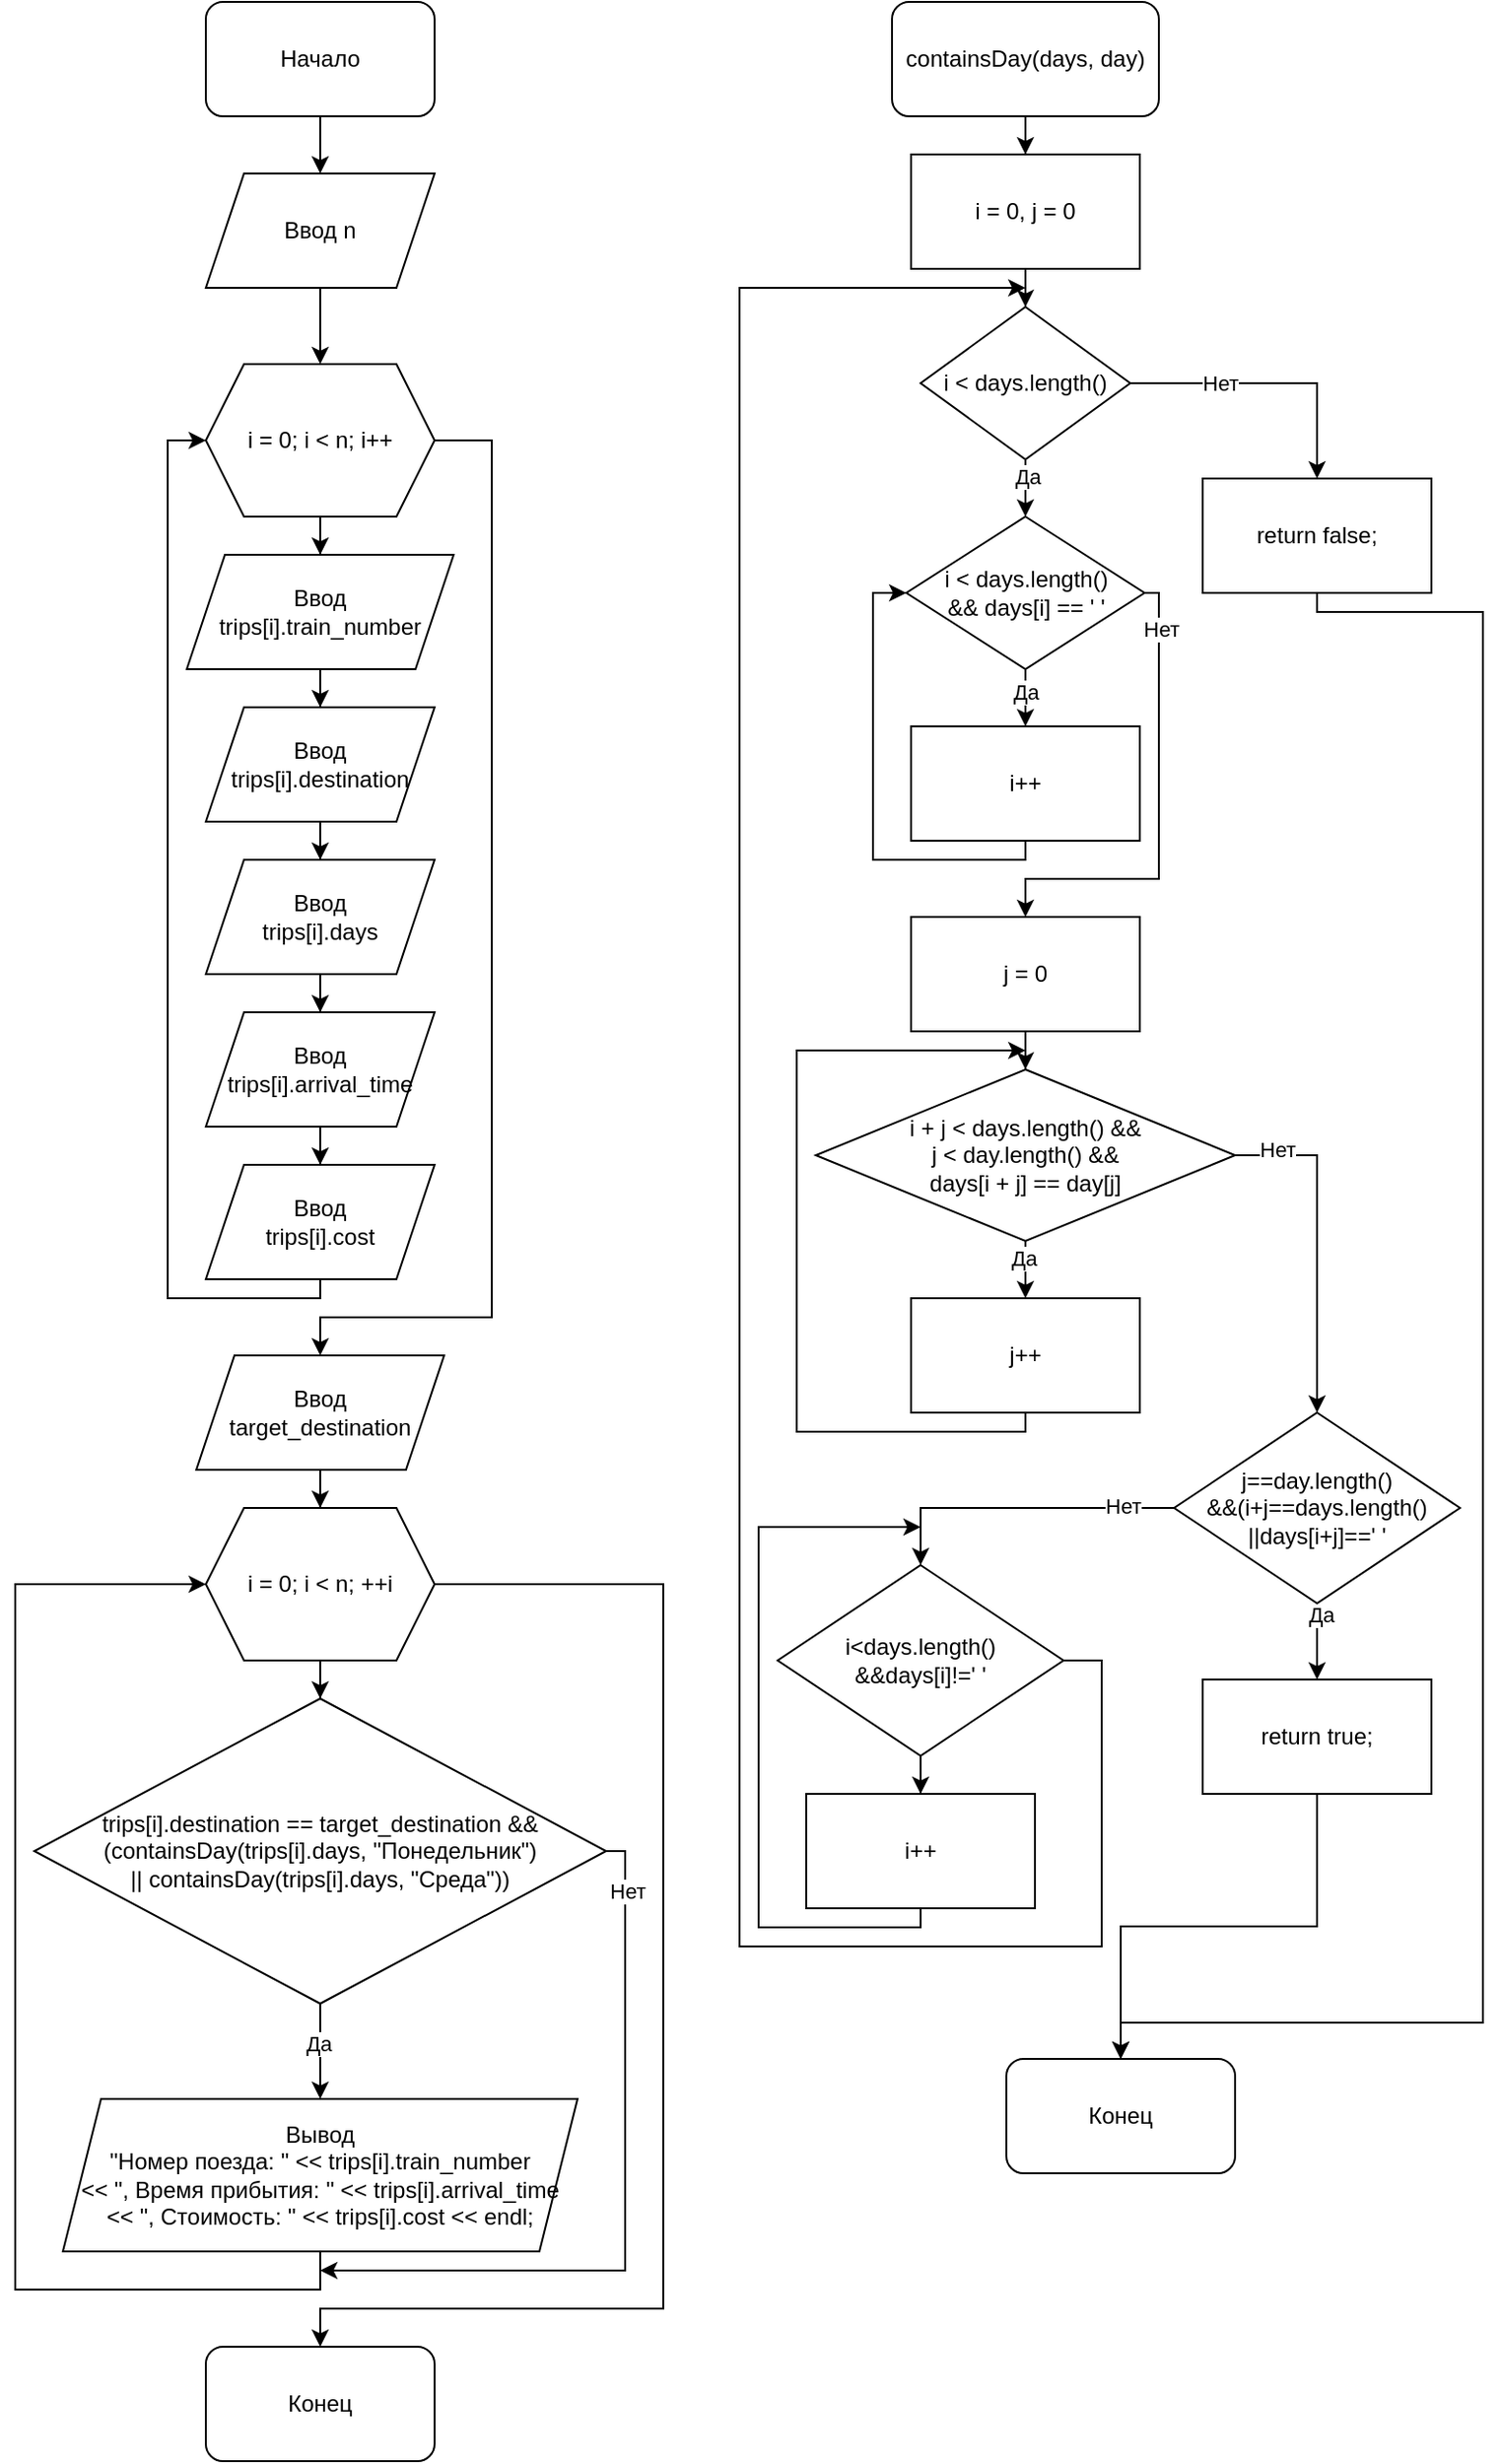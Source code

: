 <mxfile version="25.0.3">
  <diagram id="C5RBs43oDa-KdzZeNtuy" name="Page-1">
    <mxGraphModel dx="2049" dy="1130" grid="1" gridSize="10" guides="1" tooltips="1" connect="1" arrows="1" fold="1" page="1" pageScale="1" pageWidth="827" pageHeight="1169" math="0" shadow="0">
      <root>
        <mxCell id="WIyWlLk6GJQsqaUBKTNV-0" />
        <mxCell id="WIyWlLk6GJQsqaUBKTNV-1" parent="WIyWlLk6GJQsqaUBKTNV-0" />
        <mxCell id="8b6S8IfFURN-AYWfldSS-2" style="edgeStyle=orthogonalEdgeStyle;rounded=0;orthogonalLoop=1;jettySize=auto;html=1;entryX=0.5;entryY=0;entryDx=0;entryDy=0;" edge="1" parent="WIyWlLk6GJQsqaUBKTNV-1" source="8b6S8IfFURN-AYWfldSS-0" target="8b6S8IfFURN-AYWfldSS-1">
          <mxGeometry relative="1" as="geometry" />
        </mxCell>
        <mxCell id="8b6S8IfFURN-AYWfldSS-0" value="Начало" style="rounded=1;whiteSpace=wrap;html=1;" vertex="1" parent="WIyWlLk6GJQsqaUBKTNV-1">
          <mxGeometry x="110" y="130" width="120" height="60" as="geometry" />
        </mxCell>
        <mxCell id="8b6S8IfFURN-AYWfldSS-4" style="edgeStyle=orthogonalEdgeStyle;rounded=0;orthogonalLoop=1;jettySize=auto;html=1;entryX=0.5;entryY=0;entryDx=0;entryDy=0;" edge="1" parent="WIyWlLk6GJQsqaUBKTNV-1" source="8b6S8IfFURN-AYWfldSS-1" target="8b6S8IfFURN-AYWfldSS-3">
          <mxGeometry relative="1" as="geometry" />
        </mxCell>
        <mxCell id="8b6S8IfFURN-AYWfldSS-1" value="Ввод n" style="shape=parallelogram;perimeter=parallelogramPerimeter;whiteSpace=wrap;html=1;fixedSize=1;" vertex="1" parent="WIyWlLk6GJQsqaUBKTNV-1">
          <mxGeometry x="110" y="220" width="120" height="60" as="geometry" />
        </mxCell>
        <mxCell id="8b6S8IfFURN-AYWfldSS-9" style="edgeStyle=orthogonalEdgeStyle;rounded=0;orthogonalLoop=1;jettySize=auto;html=1;entryX=0.5;entryY=0;entryDx=0;entryDy=0;" edge="1" parent="WIyWlLk6GJQsqaUBKTNV-1" source="8b6S8IfFURN-AYWfldSS-3" target="8b6S8IfFURN-AYWfldSS-8">
          <mxGeometry relative="1" as="geometry" />
        </mxCell>
        <mxCell id="8b6S8IfFURN-AYWfldSS-22" style="edgeStyle=orthogonalEdgeStyle;rounded=0;orthogonalLoop=1;jettySize=auto;html=1;entryX=0.5;entryY=0;entryDx=0;entryDy=0;" edge="1" parent="WIyWlLk6GJQsqaUBKTNV-1" source="8b6S8IfFURN-AYWfldSS-3" target="8b6S8IfFURN-AYWfldSS-21">
          <mxGeometry relative="1" as="geometry">
            <Array as="points">
              <mxPoint x="260" y="360" />
              <mxPoint x="260" y="820" />
              <mxPoint x="170" y="820" />
            </Array>
          </mxGeometry>
        </mxCell>
        <mxCell id="8b6S8IfFURN-AYWfldSS-3" value="i = 0; i &amp;lt; n; i++" style="shape=hexagon;perimeter=hexagonPerimeter2;whiteSpace=wrap;html=1;fixedSize=1;" vertex="1" parent="WIyWlLk6GJQsqaUBKTNV-1">
          <mxGeometry x="110" y="320" width="120" height="80" as="geometry" />
        </mxCell>
        <mxCell id="8b6S8IfFURN-AYWfldSS-11" style="edgeStyle=orthogonalEdgeStyle;rounded=0;orthogonalLoop=1;jettySize=auto;html=1;entryX=0.5;entryY=0;entryDx=0;entryDy=0;" edge="1" parent="WIyWlLk6GJQsqaUBKTNV-1" source="8b6S8IfFURN-AYWfldSS-8" target="8b6S8IfFURN-AYWfldSS-10">
          <mxGeometry relative="1" as="geometry" />
        </mxCell>
        <mxCell id="8b6S8IfFURN-AYWfldSS-8" value="Ввод&lt;div&gt;trips[i].train_number&lt;/div&gt;" style="shape=parallelogram;perimeter=parallelogramPerimeter;whiteSpace=wrap;html=1;fixedSize=1;" vertex="1" parent="WIyWlLk6GJQsqaUBKTNV-1">
          <mxGeometry x="100" y="420" width="140" height="60" as="geometry" />
        </mxCell>
        <mxCell id="8b6S8IfFURN-AYWfldSS-13" style="edgeStyle=orthogonalEdgeStyle;rounded=0;orthogonalLoop=1;jettySize=auto;html=1;entryX=0.5;entryY=0;entryDx=0;entryDy=0;" edge="1" parent="WIyWlLk6GJQsqaUBKTNV-1" source="8b6S8IfFURN-AYWfldSS-10" target="8b6S8IfFURN-AYWfldSS-12">
          <mxGeometry relative="1" as="geometry" />
        </mxCell>
        <mxCell id="8b6S8IfFURN-AYWfldSS-10" value="Ввод&lt;div&gt;trips[i].destination&lt;/div&gt;" style="shape=parallelogram;perimeter=parallelogramPerimeter;whiteSpace=wrap;html=1;fixedSize=1;" vertex="1" parent="WIyWlLk6GJQsqaUBKTNV-1">
          <mxGeometry x="110" y="500" width="120" height="60" as="geometry" />
        </mxCell>
        <mxCell id="8b6S8IfFURN-AYWfldSS-15" style="edgeStyle=orthogonalEdgeStyle;rounded=0;orthogonalLoop=1;jettySize=auto;html=1;entryX=0.5;entryY=0;entryDx=0;entryDy=0;" edge="1" parent="WIyWlLk6GJQsqaUBKTNV-1" source="8b6S8IfFURN-AYWfldSS-12" target="8b6S8IfFURN-AYWfldSS-14">
          <mxGeometry relative="1" as="geometry" />
        </mxCell>
        <mxCell id="8b6S8IfFURN-AYWfldSS-12" value="Ввод&lt;div&gt;trips[i].days&lt;/div&gt;" style="shape=parallelogram;perimeter=parallelogramPerimeter;whiteSpace=wrap;html=1;fixedSize=1;" vertex="1" parent="WIyWlLk6GJQsqaUBKTNV-1">
          <mxGeometry x="110" y="580" width="120" height="60" as="geometry" />
        </mxCell>
        <mxCell id="8b6S8IfFURN-AYWfldSS-17" value="" style="edgeStyle=orthogonalEdgeStyle;rounded=0;orthogonalLoop=1;jettySize=auto;html=1;" edge="1" parent="WIyWlLk6GJQsqaUBKTNV-1" source="8b6S8IfFURN-AYWfldSS-14" target="8b6S8IfFURN-AYWfldSS-16">
          <mxGeometry relative="1" as="geometry" />
        </mxCell>
        <mxCell id="8b6S8IfFURN-AYWfldSS-14" value="Ввод&lt;div&gt;trips[i].arrival_time&lt;/div&gt;" style="shape=parallelogram;perimeter=parallelogramPerimeter;whiteSpace=wrap;html=1;fixedSize=1;" vertex="1" parent="WIyWlLk6GJQsqaUBKTNV-1">
          <mxGeometry x="110" y="660" width="120" height="60" as="geometry" />
        </mxCell>
        <mxCell id="8b6S8IfFURN-AYWfldSS-18" style="edgeStyle=orthogonalEdgeStyle;rounded=0;orthogonalLoop=1;jettySize=auto;html=1;entryX=0;entryY=0.5;entryDx=0;entryDy=0;" edge="1" parent="WIyWlLk6GJQsqaUBKTNV-1" source="8b6S8IfFURN-AYWfldSS-16" target="8b6S8IfFURN-AYWfldSS-3">
          <mxGeometry relative="1" as="geometry">
            <Array as="points">
              <mxPoint x="170" y="810" />
              <mxPoint x="90" y="810" />
              <mxPoint x="90" y="360" />
            </Array>
          </mxGeometry>
        </mxCell>
        <mxCell id="8b6S8IfFURN-AYWfldSS-16" value="Ввод&lt;div&gt;trips[i].cost&lt;/div&gt;" style="shape=parallelogram;perimeter=parallelogramPerimeter;whiteSpace=wrap;html=1;fixedSize=1;" vertex="1" parent="WIyWlLk6GJQsqaUBKTNV-1">
          <mxGeometry x="110" y="740" width="120" height="60" as="geometry" />
        </mxCell>
        <mxCell id="8b6S8IfFURN-AYWfldSS-24" style="edgeStyle=orthogonalEdgeStyle;rounded=0;orthogonalLoop=1;jettySize=auto;html=1;entryX=0.5;entryY=0;entryDx=0;entryDy=0;" edge="1" parent="WIyWlLk6GJQsqaUBKTNV-1" source="8b6S8IfFURN-AYWfldSS-21" target="8b6S8IfFURN-AYWfldSS-23">
          <mxGeometry relative="1" as="geometry" />
        </mxCell>
        <mxCell id="8b6S8IfFURN-AYWfldSS-21" value="Ввод&lt;div&gt;target_destination&lt;/div&gt;" style="shape=parallelogram;perimeter=parallelogramPerimeter;whiteSpace=wrap;html=1;fixedSize=1;" vertex="1" parent="WIyWlLk6GJQsqaUBKTNV-1">
          <mxGeometry x="105" y="840" width="130" height="60" as="geometry" />
        </mxCell>
        <mxCell id="8b6S8IfFURN-AYWfldSS-26" style="edgeStyle=orthogonalEdgeStyle;rounded=0;orthogonalLoop=1;jettySize=auto;html=1;entryX=0.5;entryY=0;entryDx=0;entryDy=0;" edge="1" parent="WIyWlLk6GJQsqaUBKTNV-1" source="8b6S8IfFURN-AYWfldSS-23" target="8b6S8IfFURN-AYWfldSS-25">
          <mxGeometry relative="1" as="geometry" />
        </mxCell>
        <mxCell id="8b6S8IfFURN-AYWfldSS-33" style="edgeStyle=orthogonalEdgeStyle;rounded=0;orthogonalLoop=1;jettySize=auto;html=1;exitX=1;exitY=0.5;exitDx=0;exitDy=0;" edge="1" parent="WIyWlLk6GJQsqaUBKTNV-1" source="8b6S8IfFURN-AYWfldSS-25">
          <mxGeometry relative="1" as="geometry">
            <mxPoint x="170" y="1320" as="targetPoint" />
            <Array as="points">
              <mxPoint x="330" y="1100" />
              <mxPoint x="330" y="1320" />
            </Array>
          </mxGeometry>
        </mxCell>
        <mxCell id="8b6S8IfFURN-AYWfldSS-34" value="Нет" style="edgeLabel;html=1;align=center;verticalAlign=middle;resizable=0;points=[];" vertex="1" connectable="0" parent="8b6S8IfFURN-AYWfldSS-33">
          <mxGeometry x="-0.84" y="1" relative="1" as="geometry">
            <mxPoint as="offset" />
          </mxGeometry>
        </mxCell>
        <mxCell id="8b6S8IfFURN-AYWfldSS-36" style="edgeStyle=orthogonalEdgeStyle;rounded=0;orthogonalLoop=1;jettySize=auto;html=1;entryX=0.5;entryY=0;entryDx=0;entryDy=0;" edge="1" parent="WIyWlLk6GJQsqaUBKTNV-1" source="8b6S8IfFURN-AYWfldSS-23" target="8b6S8IfFURN-AYWfldSS-35">
          <mxGeometry relative="1" as="geometry">
            <Array as="points">
              <mxPoint x="350" y="960" />
              <mxPoint x="350" y="1340" />
              <mxPoint x="170" y="1340" />
            </Array>
          </mxGeometry>
        </mxCell>
        <mxCell id="8b6S8IfFURN-AYWfldSS-23" value="i = 0; i &amp;lt; n; ++i" style="shape=hexagon;perimeter=hexagonPerimeter2;whiteSpace=wrap;html=1;fixedSize=1;" vertex="1" parent="WIyWlLk6GJQsqaUBKTNV-1">
          <mxGeometry x="110" y="920" width="120" height="80" as="geometry" />
        </mxCell>
        <mxCell id="8b6S8IfFURN-AYWfldSS-28" style="edgeStyle=orthogonalEdgeStyle;rounded=0;orthogonalLoop=1;jettySize=auto;html=1;entryX=0.5;entryY=0;entryDx=0;entryDy=0;" edge="1" parent="WIyWlLk6GJQsqaUBKTNV-1" source="8b6S8IfFURN-AYWfldSS-25" target="8b6S8IfFURN-AYWfldSS-27">
          <mxGeometry relative="1" as="geometry" />
        </mxCell>
        <mxCell id="8b6S8IfFURN-AYWfldSS-29" value="Да" style="edgeLabel;html=1;align=center;verticalAlign=middle;resizable=0;points=[];" vertex="1" connectable="0" parent="8b6S8IfFURN-AYWfldSS-28">
          <mxGeometry x="-0.168" y="-1" relative="1" as="geometry">
            <mxPoint as="offset" />
          </mxGeometry>
        </mxCell>
        <mxCell id="8b6S8IfFURN-AYWfldSS-25" value="trips[i].destination == target_destination &amp;amp;&amp;amp;&lt;div&gt;(containsDay(trips[i].days, &quot;Понедельник&quot;)&lt;/div&gt;&lt;div&gt;|| containsDay(trips[i].days, &quot;Среда&quot;))&lt;/div&gt;" style="rhombus;whiteSpace=wrap;html=1;" vertex="1" parent="WIyWlLk6GJQsqaUBKTNV-1">
          <mxGeometry x="20" y="1020" width="300" height="160" as="geometry" />
        </mxCell>
        <mxCell id="8b6S8IfFURN-AYWfldSS-32" style="edgeStyle=orthogonalEdgeStyle;rounded=0;orthogonalLoop=1;jettySize=auto;html=1;exitX=0.5;exitY=1;exitDx=0;exitDy=0;" edge="1" parent="WIyWlLk6GJQsqaUBKTNV-1" source="8b6S8IfFURN-AYWfldSS-27">
          <mxGeometry relative="1" as="geometry">
            <mxPoint x="110" y="960" as="targetPoint" />
            <Array as="points">
              <mxPoint x="170" y="1330" />
              <mxPoint x="10" y="1330" />
              <mxPoint x="10" y="960" />
            </Array>
          </mxGeometry>
        </mxCell>
        <mxCell id="8b6S8IfFURN-AYWfldSS-27" value="Вывод&lt;div&gt;&lt;div&gt;&quot;Номер поезда: &quot; &amp;lt;&amp;lt; trips[i].train_number&lt;/div&gt;&lt;div&gt;&amp;lt;&amp;lt; &quot;, Время прибытия: &quot; &amp;lt;&amp;lt; trips[i].arrival_time&lt;/div&gt;&lt;div&gt;&amp;lt;&amp;lt; &quot;, Стоимость: &quot; &amp;lt;&amp;lt; trips[i].cost &amp;lt;&amp;lt; endl;&lt;/div&gt;&lt;/div&gt;" style="shape=parallelogram;perimeter=parallelogramPerimeter;whiteSpace=wrap;html=1;fixedSize=1;" vertex="1" parent="WIyWlLk6GJQsqaUBKTNV-1">
          <mxGeometry x="35" y="1230" width="270" height="80" as="geometry" />
        </mxCell>
        <mxCell id="8b6S8IfFURN-AYWfldSS-35" value="Конец" style="rounded=1;whiteSpace=wrap;html=1;" vertex="1" parent="WIyWlLk6GJQsqaUBKTNV-1">
          <mxGeometry x="110" y="1360" width="120" height="60" as="geometry" />
        </mxCell>
        <mxCell id="8b6S8IfFURN-AYWfldSS-39" style="edgeStyle=orthogonalEdgeStyle;rounded=0;orthogonalLoop=1;jettySize=auto;html=1;entryX=0.5;entryY=0;entryDx=0;entryDy=0;" edge="1" parent="WIyWlLk6GJQsqaUBKTNV-1" source="8b6S8IfFURN-AYWfldSS-37" target="8b6S8IfFURN-AYWfldSS-38">
          <mxGeometry relative="1" as="geometry" />
        </mxCell>
        <mxCell id="8b6S8IfFURN-AYWfldSS-37" value="containsDay(days, day)" style="rounded=1;whiteSpace=wrap;html=1;" vertex="1" parent="WIyWlLk6GJQsqaUBKTNV-1">
          <mxGeometry x="470" y="130" width="140" height="60" as="geometry" />
        </mxCell>
        <mxCell id="8b6S8IfFURN-AYWfldSS-41" style="edgeStyle=orthogonalEdgeStyle;rounded=0;orthogonalLoop=1;jettySize=auto;html=1;entryX=0.5;entryY=0;entryDx=0;entryDy=0;" edge="1" parent="WIyWlLk6GJQsqaUBKTNV-1" source="8b6S8IfFURN-AYWfldSS-38" target="8b6S8IfFURN-AYWfldSS-40">
          <mxGeometry relative="1" as="geometry" />
        </mxCell>
        <mxCell id="8b6S8IfFURN-AYWfldSS-38" value="i = 0, j = 0" style="rounded=0;whiteSpace=wrap;html=1;" vertex="1" parent="WIyWlLk6GJQsqaUBKTNV-1">
          <mxGeometry x="480" y="210" width="120" height="60" as="geometry" />
        </mxCell>
        <mxCell id="8b6S8IfFURN-AYWfldSS-43" style="edgeStyle=orthogonalEdgeStyle;rounded=0;orthogonalLoop=1;jettySize=auto;html=1;entryX=0.5;entryY=0;entryDx=0;entryDy=0;" edge="1" parent="WIyWlLk6GJQsqaUBKTNV-1" source="8b6S8IfFURN-AYWfldSS-40" target="8b6S8IfFURN-AYWfldSS-42">
          <mxGeometry relative="1" as="geometry" />
        </mxCell>
        <mxCell id="8b6S8IfFURN-AYWfldSS-44" value="Да" style="edgeLabel;html=1;align=center;verticalAlign=middle;resizable=0;points=[];" vertex="1" connectable="0" parent="8b6S8IfFURN-AYWfldSS-43">
          <mxGeometry x="-0.651" y="1" relative="1" as="geometry">
            <mxPoint as="offset" />
          </mxGeometry>
        </mxCell>
        <mxCell id="8b6S8IfFURN-AYWfldSS-65" value="" style="edgeStyle=orthogonalEdgeStyle;rounded=0;orthogonalLoop=1;jettySize=auto;html=1;" edge="1" parent="WIyWlLk6GJQsqaUBKTNV-1" source="8b6S8IfFURN-AYWfldSS-40" target="8b6S8IfFURN-AYWfldSS-64">
          <mxGeometry relative="1" as="geometry" />
        </mxCell>
        <mxCell id="8b6S8IfFURN-AYWfldSS-66" value="Нет" style="edgeLabel;html=1;align=center;verticalAlign=middle;resizable=0;points=[];" vertex="1" connectable="0" parent="8b6S8IfFURN-AYWfldSS-65">
          <mxGeometry x="-0.369" relative="1" as="geometry">
            <mxPoint as="offset" />
          </mxGeometry>
        </mxCell>
        <mxCell id="8b6S8IfFURN-AYWfldSS-40" value="i &amp;lt; days.length()" style="rhombus;whiteSpace=wrap;html=1;" vertex="1" parent="WIyWlLk6GJQsqaUBKTNV-1">
          <mxGeometry x="485" y="290" width="110" height="80" as="geometry" />
        </mxCell>
        <mxCell id="8b6S8IfFURN-AYWfldSS-46" style="edgeStyle=orthogonalEdgeStyle;rounded=0;orthogonalLoop=1;jettySize=auto;html=1;entryX=0.5;entryY=0;entryDx=0;entryDy=0;" edge="1" parent="WIyWlLk6GJQsqaUBKTNV-1" source="8b6S8IfFURN-AYWfldSS-42" target="8b6S8IfFURN-AYWfldSS-45">
          <mxGeometry relative="1" as="geometry" />
        </mxCell>
        <mxCell id="8b6S8IfFURN-AYWfldSS-48" value="Да" style="edgeLabel;html=1;align=center;verticalAlign=middle;resizable=0;points=[];" vertex="1" connectable="0" parent="8b6S8IfFURN-AYWfldSS-46">
          <mxGeometry x="0.138" relative="1" as="geometry">
            <mxPoint as="offset" />
          </mxGeometry>
        </mxCell>
        <mxCell id="8b6S8IfFURN-AYWfldSS-50" style="edgeStyle=orthogonalEdgeStyle;rounded=0;orthogonalLoop=1;jettySize=auto;html=1;entryX=0.5;entryY=0;entryDx=0;entryDy=0;" edge="1" parent="WIyWlLk6GJQsqaUBKTNV-1" source="8b6S8IfFURN-AYWfldSS-42" target="8b6S8IfFURN-AYWfldSS-49">
          <mxGeometry relative="1" as="geometry">
            <Array as="points">
              <mxPoint x="610" y="440" />
              <mxPoint x="610" y="590" />
              <mxPoint x="540" y="590" />
            </Array>
          </mxGeometry>
        </mxCell>
        <mxCell id="8b6S8IfFURN-AYWfldSS-67" value="Нет" style="edgeLabel;html=1;align=center;verticalAlign=middle;resizable=0;points=[];" vertex="1" connectable="0" parent="8b6S8IfFURN-AYWfldSS-50">
          <mxGeometry x="-0.786" y="1" relative="1" as="geometry">
            <mxPoint as="offset" />
          </mxGeometry>
        </mxCell>
        <mxCell id="8b6S8IfFURN-AYWfldSS-42" value="i &amp;lt; days.length()&lt;div&gt;&amp;amp;&amp;amp; days[i] == &#39; &#39;&lt;/div&gt;" style="rhombus;whiteSpace=wrap;html=1;" vertex="1" parent="WIyWlLk6GJQsqaUBKTNV-1">
          <mxGeometry x="477.5" y="400" width="125" height="80" as="geometry" />
        </mxCell>
        <mxCell id="8b6S8IfFURN-AYWfldSS-47" style="edgeStyle=orthogonalEdgeStyle;rounded=0;orthogonalLoop=1;jettySize=auto;html=1;entryX=0;entryY=0.5;entryDx=0;entryDy=0;" edge="1" parent="WIyWlLk6GJQsqaUBKTNV-1" source="8b6S8IfFURN-AYWfldSS-45" target="8b6S8IfFURN-AYWfldSS-42">
          <mxGeometry relative="1" as="geometry">
            <Array as="points">
              <mxPoint x="540" y="580" />
              <mxPoint x="460" y="580" />
              <mxPoint x="460" y="440" />
            </Array>
          </mxGeometry>
        </mxCell>
        <mxCell id="8b6S8IfFURN-AYWfldSS-45" value="i++" style="rounded=0;whiteSpace=wrap;html=1;" vertex="1" parent="WIyWlLk6GJQsqaUBKTNV-1">
          <mxGeometry x="480" y="510" width="120" height="60" as="geometry" />
        </mxCell>
        <mxCell id="8b6S8IfFURN-AYWfldSS-53" style="edgeStyle=orthogonalEdgeStyle;rounded=0;orthogonalLoop=1;jettySize=auto;html=1;entryX=0.5;entryY=0;entryDx=0;entryDy=0;" edge="1" parent="WIyWlLk6GJQsqaUBKTNV-1" source="8b6S8IfFURN-AYWfldSS-49" target="8b6S8IfFURN-AYWfldSS-52">
          <mxGeometry relative="1" as="geometry" />
        </mxCell>
        <mxCell id="8b6S8IfFURN-AYWfldSS-49" value="j = 0" style="rounded=0;whiteSpace=wrap;html=1;" vertex="1" parent="WIyWlLk6GJQsqaUBKTNV-1">
          <mxGeometry x="480" y="610" width="120" height="60" as="geometry" />
        </mxCell>
        <mxCell id="8b6S8IfFURN-AYWfldSS-55" value="" style="edgeStyle=orthogonalEdgeStyle;rounded=0;orthogonalLoop=1;jettySize=auto;html=1;" edge="1" parent="WIyWlLk6GJQsqaUBKTNV-1" source="8b6S8IfFURN-AYWfldSS-52" target="8b6S8IfFURN-AYWfldSS-54">
          <mxGeometry relative="1" as="geometry" />
        </mxCell>
        <mxCell id="8b6S8IfFURN-AYWfldSS-56" value="Да" style="edgeLabel;html=1;align=center;verticalAlign=middle;resizable=0;points=[];" vertex="1" connectable="0" parent="8b6S8IfFURN-AYWfldSS-55">
          <mxGeometry x="-0.632" y="-1" relative="1" as="geometry">
            <mxPoint as="offset" />
          </mxGeometry>
        </mxCell>
        <mxCell id="8b6S8IfFURN-AYWfldSS-69" style="edgeStyle=orthogonalEdgeStyle;rounded=0;orthogonalLoop=1;jettySize=auto;html=1;entryX=0.5;entryY=0;entryDx=0;entryDy=0;" edge="1" parent="WIyWlLk6GJQsqaUBKTNV-1" source="8b6S8IfFURN-AYWfldSS-52" target="8b6S8IfFURN-AYWfldSS-57">
          <mxGeometry relative="1" as="geometry">
            <Array as="points">
              <mxPoint x="693" y="735" />
            </Array>
          </mxGeometry>
        </mxCell>
        <mxCell id="8b6S8IfFURN-AYWfldSS-70" value="Нет" style="edgeLabel;html=1;align=center;verticalAlign=middle;resizable=0;points=[];" vertex="1" connectable="0" parent="8b6S8IfFURN-AYWfldSS-69">
          <mxGeometry x="-0.757" y="4" relative="1" as="geometry">
            <mxPoint y="1" as="offset" />
          </mxGeometry>
        </mxCell>
        <UserObject label="i + j &lt; days.length() &amp;&amp;&#xa;j &lt; day.length() &amp;&amp;&#xa;days[i + j] == day[j]" link="i + j &lt; days.length() &amp;&amp;&#xa;j &lt; day.length() &amp;&amp;&#xa;days[i + j] == day[j]" id="8b6S8IfFURN-AYWfldSS-52">
          <mxCell style="rhombus;whiteSpace=wrap;html=1;" vertex="1" parent="WIyWlLk6GJQsqaUBKTNV-1">
            <mxGeometry x="430" y="690" width="220" height="90" as="geometry" />
          </mxCell>
        </UserObject>
        <mxCell id="8b6S8IfFURN-AYWfldSS-68" style="edgeStyle=orthogonalEdgeStyle;rounded=0;orthogonalLoop=1;jettySize=auto;html=1;" edge="1" parent="WIyWlLk6GJQsqaUBKTNV-1" source="8b6S8IfFURN-AYWfldSS-54">
          <mxGeometry relative="1" as="geometry">
            <mxPoint x="540" y="680" as="targetPoint" />
            <Array as="points">
              <mxPoint x="540" y="880" />
              <mxPoint x="420" y="880" />
              <mxPoint x="420" y="680" />
            </Array>
          </mxGeometry>
        </mxCell>
        <mxCell id="8b6S8IfFURN-AYWfldSS-54" value="j++" style="whiteSpace=wrap;html=1;" vertex="1" parent="WIyWlLk6GJQsqaUBKTNV-1">
          <mxGeometry x="480" y="810" width="120" height="60" as="geometry" />
        </mxCell>
        <mxCell id="8b6S8IfFURN-AYWfldSS-75" style="edgeStyle=orthogonalEdgeStyle;rounded=0;orthogonalLoop=1;jettySize=auto;html=1;entryX=0.5;entryY=0;entryDx=0;entryDy=0;" edge="1" parent="WIyWlLk6GJQsqaUBKTNV-1" source="8b6S8IfFURN-AYWfldSS-57" target="8b6S8IfFURN-AYWfldSS-59">
          <mxGeometry relative="1" as="geometry" />
        </mxCell>
        <mxCell id="8b6S8IfFURN-AYWfldSS-76" value="Да" style="edgeLabel;html=1;align=center;verticalAlign=middle;resizable=0;points=[];" vertex="1" connectable="0" parent="8b6S8IfFURN-AYWfldSS-75">
          <mxGeometry x="-0.69" y="2" relative="1" as="geometry">
            <mxPoint as="offset" />
          </mxGeometry>
        </mxCell>
        <mxCell id="8b6S8IfFURN-AYWfldSS-77" style="edgeStyle=orthogonalEdgeStyle;rounded=0;orthogonalLoop=1;jettySize=auto;html=1;entryX=0.5;entryY=0;entryDx=0;entryDy=0;" edge="1" parent="WIyWlLk6GJQsqaUBKTNV-1" source="8b6S8IfFURN-AYWfldSS-57" target="8b6S8IfFURN-AYWfldSS-61">
          <mxGeometry relative="1" as="geometry">
            <Array as="points">
              <mxPoint x="485" y="920" />
            </Array>
          </mxGeometry>
        </mxCell>
        <mxCell id="8b6S8IfFURN-AYWfldSS-78" value="Нет" style="edgeLabel;html=1;align=center;verticalAlign=middle;resizable=0;points=[];" vertex="1" connectable="0" parent="8b6S8IfFURN-AYWfldSS-77">
          <mxGeometry x="-0.663" y="-1" relative="1" as="geometry">
            <mxPoint as="offset" />
          </mxGeometry>
        </mxCell>
        <mxCell id="8b6S8IfFURN-AYWfldSS-57" value="&lt;div&gt;j==day.length()&lt;/div&gt;&lt;div&gt;&amp;amp;&amp;amp;(i+j==days.length()&lt;/div&gt;&lt;div&gt;||days[i+j]==&#39; &#39;&lt;/div&gt;" style="rhombus;whiteSpace=wrap;html=1;" vertex="1" parent="WIyWlLk6GJQsqaUBKTNV-1">
          <mxGeometry x="618" y="870" width="150" height="100" as="geometry" />
        </mxCell>
        <mxCell id="8b6S8IfFURN-AYWfldSS-84" style="edgeStyle=orthogonalEdgeStyle;rounded=0;orthogonalLoop=1;jettySize=auto;html=1;entryX=0.5;entryY=0;entryDx=0;entryDy=0;" edge="1" parent="WIyWlLk6GJQsqaUBKTNV-1" source="8b6S8IfFURN-AYWfldSS-59" target="8b6S8IfFURN-AYWfldSS-81">
          <mxGeometry relative="1" as="geometry" />
        </mxCell>
        <mxCell id="8b6S8IfFURN-AYWfldSS-59" value="return true;" style="whiteSpace=wrap;html=1;" vertex="1" parent="WIyWlLk6GJQsqaUBKTNV-1">
          <mxGeometry x="633" y="1010" width="120" height="60" as="geometry" />
        </mxCell>
        <mxCell id="8b6S8IfFURN-AYWfldSS-72" style="edgeStyle=orthogonalEdgeStyle;rounded=0;orthogonalLoop=1;jettySize=auto;html=1;" edge="1" parent="WIyWlLk6GJQsqaUBKTNV-1" source="8b6S8IfFURN-AYWfldSS-61" target="8b6S8IfFURN-AYWfldSS-71">
          <mxGeometry relative="1" as="geometry" />
        </mxCell>
        <mxCell id="8b6S8IfFURN-AYWfldSS-80" style="edgeStyle=orthogonalEdgeStyle;rounded=0;orthogonalLoop=1;jettySize=auto;html=1;" edge="1" parent="WIyWlLk6GJQsqaUBKTNV-1" source="8b6S8IfFURN-AYWfldSS-61">
          <mxGeometry relative="1" as="geometry">
            <mxPoint x="540" y="280" as="targetPoint" />
            <Array as="points">
              <mxPoint x="580" y="1000" />
              <mxPoint x="580" y="1150" />
              <mxPoint x="390" y="1150" />
              <mxPoint x="390" y="280" />
            </Array>
          </mxGeometry>
        </mxCell>
        <UserObject label="&lt;div&gt;i&amp;lt;days.length()&lt;/div&gt;&lt;div&gt;&amp;amp;&amp;amp;days[i]!=&#39; &#39;&lt;/div&gt;" link="i&lt;days.length()&#xa;&amp;&amp;days[i]!=&#39; &#39;" id="8b6S8IfFURN-AYWfldSS-61">
          <mxCell style="rhombus;whiteSpace=wrap;html=1;" vertex="1" parent="WIyWlLk6GJQsqaUBKTNV-1">
            <mxGeometry x="410" y="950" width="150" height="100" as="geometry" />
          </mxCell>
        </UserObject>
        <mxCell id="8b6S8IfFURN-AYWfldSS-82" style="edgeStyle=orthogonalEdgeStyle;rounded=0;orthogonalLoop=1;jettySize=auto;html=1;entryX=0.5;entryY=0;entryDx=0;entryDy=0;" edge="1" parent="WIyWlLk6GJQsqaUBKTNV-1" source="8b6S8IfFURN-AYWfldSS-64" target="8b6S8IfFURN-AYWfldSS-81">
          <mxGeometry relative="1" as="geometry">
            <Array as="points">
              <mxPoint x="693" y="450" />
              <mxPoint x="780" y="450" />
              <mxPoint x="780" y="1190" />
              <mxPoint x="590" y="1190" />
            </Array>
          </mxGeometry>
        </mxCell>
        <mxCell id="8b6S8IfFURN-AYWfldSS-64" value="return false;" style="whiteSpace=wrap;html=1;" vertex="1" parent="WIyWlLk6GJQsqaUBKTNV-1">
          <mxGeometry x="633" y="380" width="120" height="60" as="geometry" />
        </mxCell>
        <mxCell id="8b6S8IfFURN-AYWfldSS-79" style="edgeStyle=orthogonalEdgeStyle;rounded=0;orthogonalLoop=1;jettySize=auto;html=1;" edge="1" parent="WIyWlLk6GJQsqaUBKTNV-1" source="8b6S8IfFURN-AYWfldSS-71">
          <mxGeometry relative="1" as="geometry">
            <mxPoint x="485" y="930" as="targetPoint" />
            <Array as="points">
              <mxPoint x="485" y="1140" />
              <mxPoint x="400" y="1140" />
              <mxPoint x="400" y="930" />
            </Array>
          </mxGeometry>
        </mxCell>
        <mxCell id="8b6S8IfFURN-AYWfldSS-71" value="i++" style="rounded=0;whiteSpace=wrap;html=1;" vertex="1" parent="WIyWlLk6GJQsqaUBKTNV-1">
          <mxGeometry x="425" y="1070" width="120" height="60" as="geometry" />
        </mxCell>
        <mxCell id="8b6S8IfFURN-AYWfldSS-81" value="Конец" style="rounded=1;whiteSpace=wrap;html=1;" vertex="1" parent="WIyWlLk6GJQsqaUBKTNV-1">
          <mxGeometry x="530" y="1209" width="120" height="60" as="geometry" />
        </mxCell>
      </root>
    </mxGraphModel>
  </diagram>
</mxfile>
